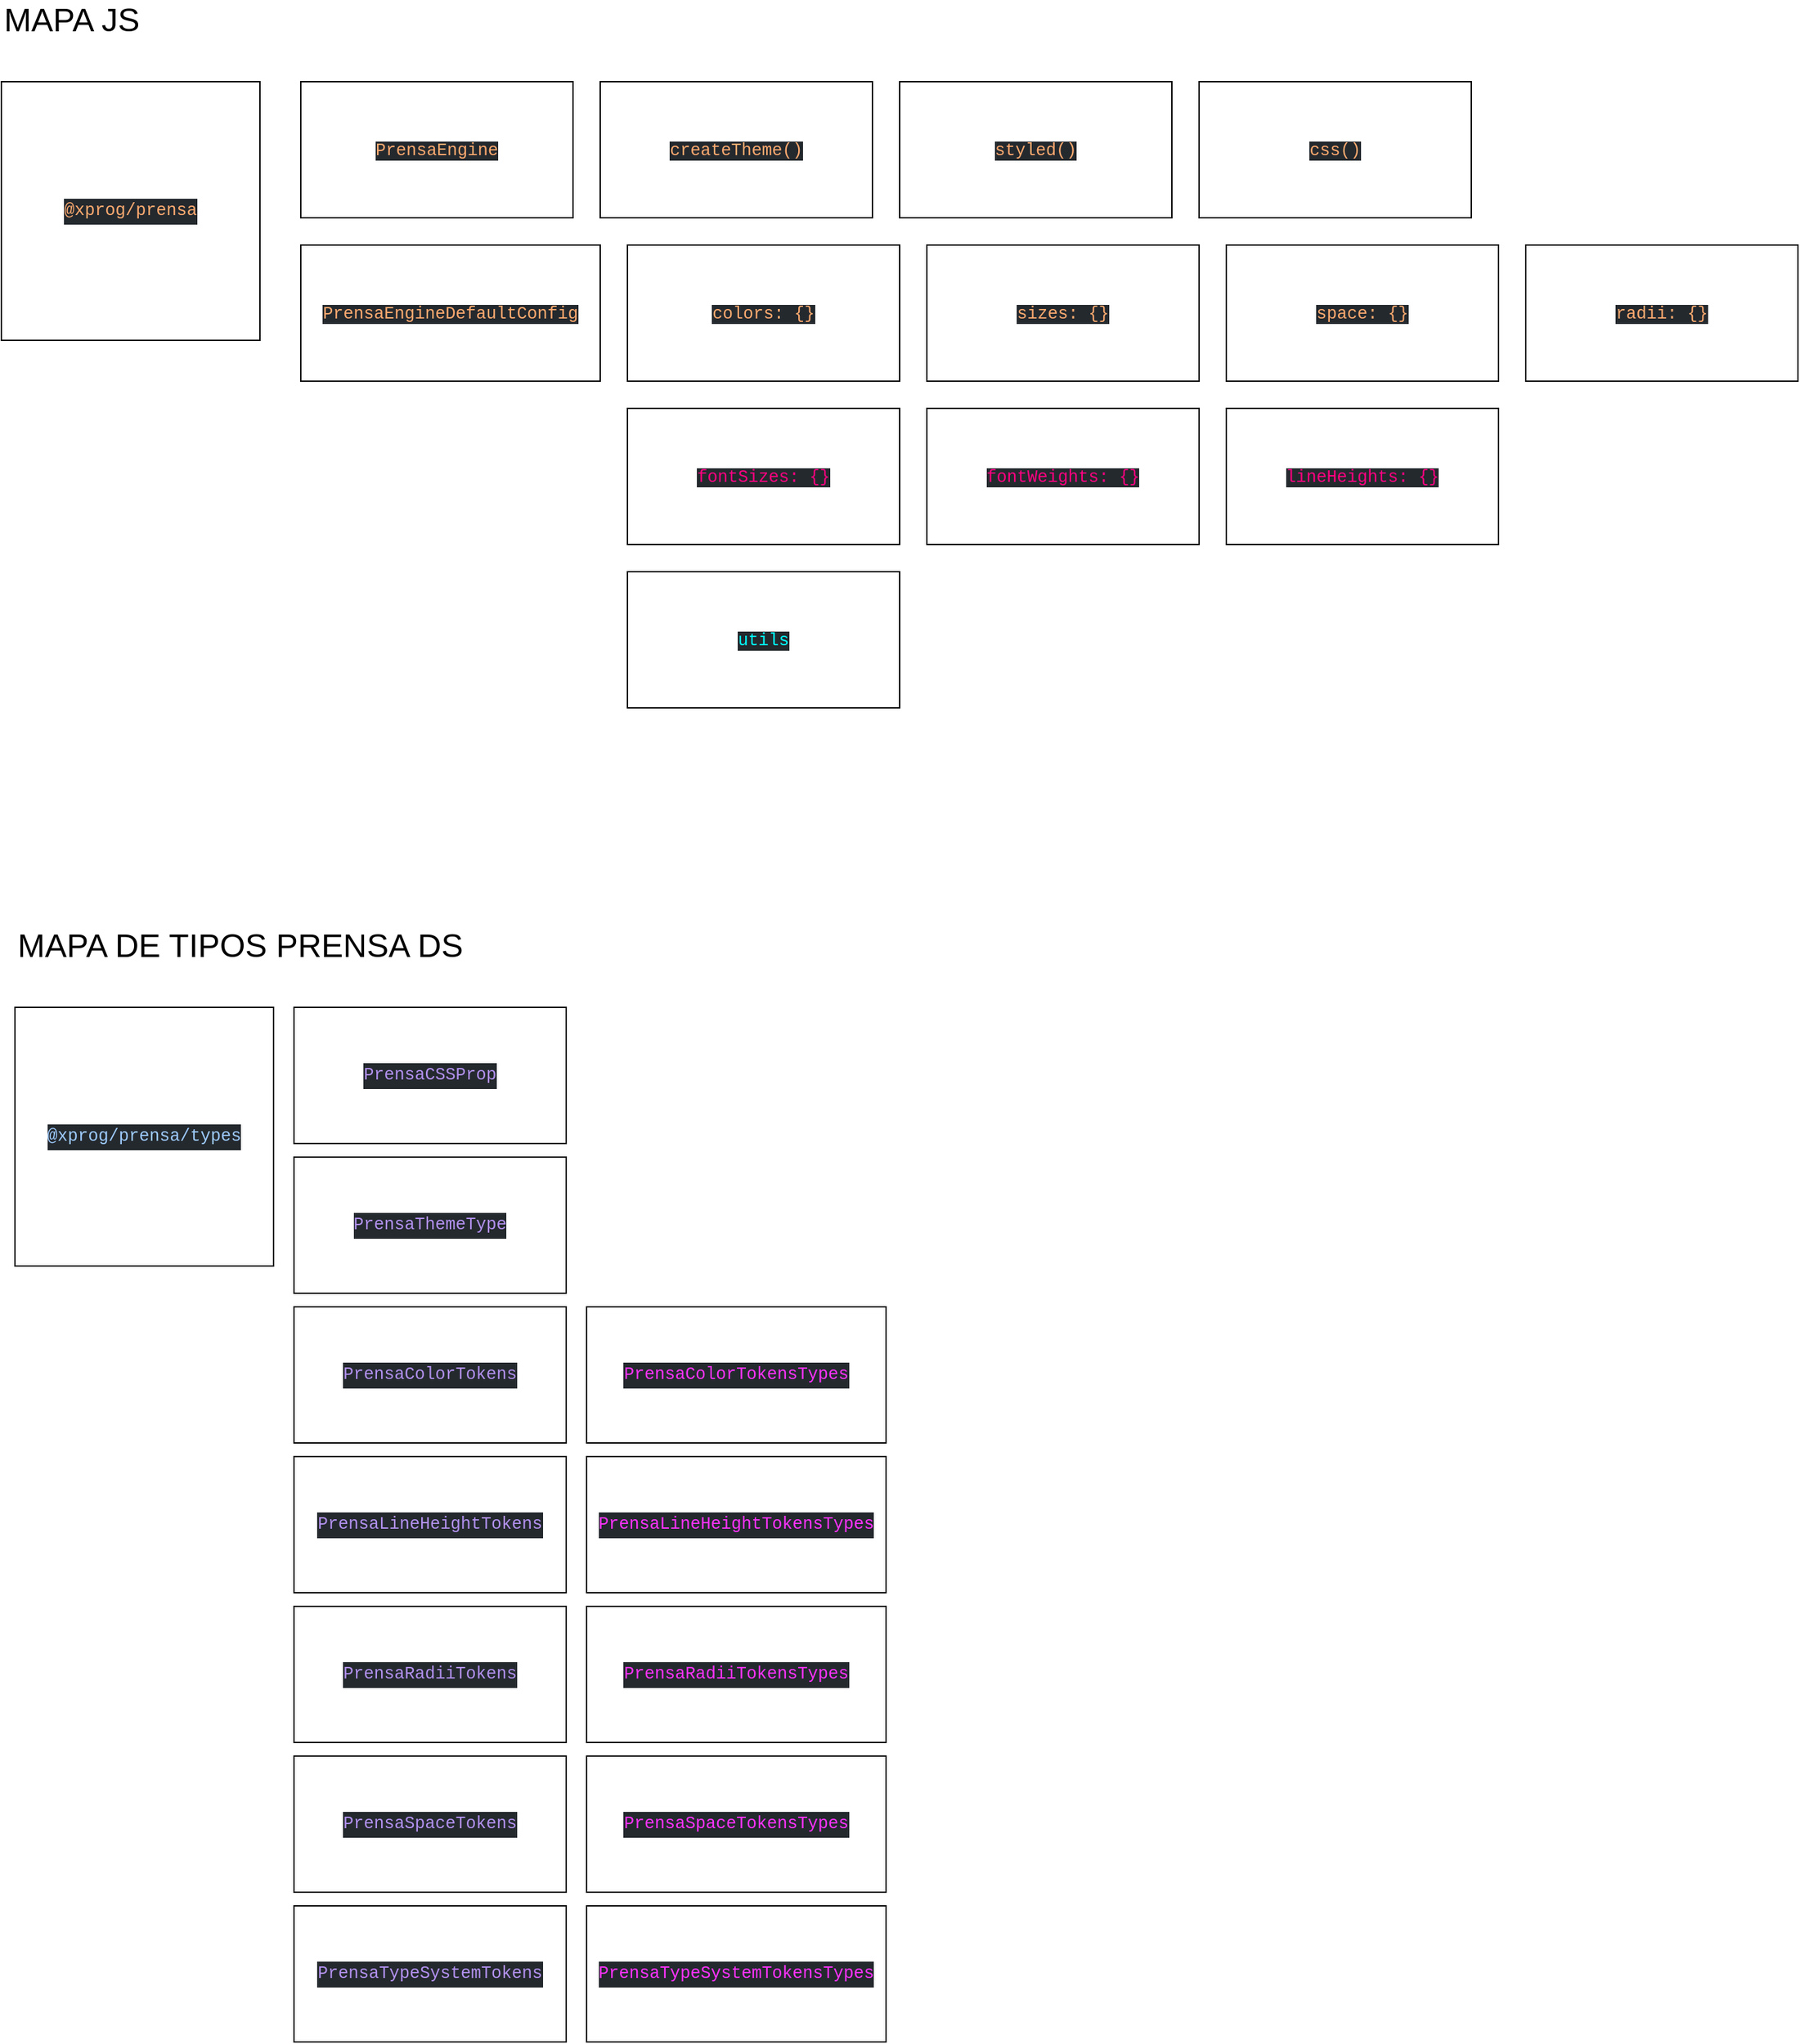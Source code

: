 <mxfile>
    <diagram id="qYrdRx1oPYySJcc4O6-q" name="Page-1">
        <mxGraphModel dx="1271" dy="1099" grid="1" gridSize="10" guides="1" tooltips="1" connect="1" arrows="1" fold="1" page="1" pageScale="1" pageWidth="850" pageHeight="1100" math="0" shadow="0">
            <root>
                <mxCell id="0"/>
                <mxCell id="1" parent="0"/>
                <mxCell id="3" value="&lt;span style=&quot;color: rgb(255 , 171 , 112) ; font-family: &amp;#34;menlo&amp;#34; , &amp;#34;monaco&amp;#34; , &amp;#34;courier new&amp;#34; , monospace ; font-size: 12.5px ; background-color: rgb(36 , 41 , 46)&quot;&gt;PrensaEngine&lt;br&gt;&lt;/span&gt;" style="whiteSpace=wrap;html=1;" parent="1" vertex="1">
                    <mxGeometry x="290" y="100" width="200" height="100" as="geometry"/>
                </mxCell>
                <mxCell id="4" value="&lt;font color=&quot;#ffab70&quot; face=&quot;menlo, monaco, courier new, monospace&quot;&gt;&lt;span style=&quot;font-size: 12.5px ; background-color: rgb(36 , 41 , 46)&quot;&gt;createTheme()&lt;/span&gt;&lt;/font&gt;" style="whiteSpace=wrap;html=1;" parent="1" vertex="1">
                    <mxGeometry x="510" y="100" width="200" height="100" as="geometry"/>
                </mxCell>
                <mxCell id="5" value="&lt;span style=&quot;color: rgb(255 , 171 , 112) ; font-family: &amp;#34;menlo&amp;#34; , &amp;#34;monaco&amp;#34; , &amp;#34;courier new&amp;#34; , monospace ; font-size: 12.5px ; background-color: rgb(36 , 41 , 46)&quot;&gt;css()&lt;/span&gt;" style="whiteSpace=wrap;html=1;" parent="1" vertex="1">
                    <mxGeometry x="950" y="100" width="200" height="100" as="geometry"/>
                </mxCell>
                <mxCell id="6" value="&lt;span style=&quot;color: rgb(255 , 171 , 112) ; font-family: &amp;#34;menlo&amp;#34; , &amp;#34;monaco&amp;#34; , &amp;#34;courier new&amp;#34; , monospace ; font-size: 12.5px ; background-color: rgb(36 , 41 , 46)&quot;&gt;styled()&lt;/span&gt;" style="whiteSpace=wrap;html=1;" parent="1" vertex="1">
                    <mxGeometry x="730" y="100" width="200" height="100" as="geometry"/>
                </mxCell>
                <mxCell id="7" value="&lt;div style=&quot;color: rgb(225 , 228 , 232) ; background-color: rgb(36 , 41 , 46) ; font-family: &amp;#34;menlo&amp;#34; , &amp;#34;monaco&amp;#34; , &amp;#34;courier new&amp;#34; , monospace ; font-size: 12.5px ; line-height: 19px&quot;&gt;&lt;span style=&quot;color: #9ecbff&quot;&gt;@xprog/prensa/types&lt;/span&gt;&lt;/div&gt;" style="whiteSpace=wrap;html=1;aspect=fixed;" parent="1" vertex="1">
                    <mxGeometry x="80" y="780" width="190" height="190" as="geometry"/>
                </mxCell>
                <mxCell id="9" value="&lt;div style=&quot;color: rgb(225 , 228 , 232) ; background-color: rgb(36 , 41 , 46) ; font-family: &amp;#34;menlo&amp;#34; , &amp;#34;monaco&amp;#34; , &amp;#34;courier new&amp;#34; , monospace ; font-size: 12.5px ; line-height: 19px&quot;&gt;&lt;span style=&quot;color: #b392f0&quot;&gt;PrensaCSSProp&lt;/span&gt;&lt;/div&gt;" style="whiteSpace=wrap;html=1;" parent="1" vertex="1">
                    <mxGeometry x="285" y="780" width="200" height="100" as="geometry"/>
                </mxCell>
                <mxCell id="10" value="&lt;div style=&quot;color: rgb(225 , 228 , 232) ; background-color: rgb(36 , 41 , 46) ; font-family: &amp;#34;menlo&amp;#34; , &amp;#34;monaco&amp;#34; , &amp;#34;courier new&amp;#34; , monospace ; font-size: 12.5px ; line-height: 19px&quot;&gt;&lt;span style=&quot;color: #b392f0&quot;&gt;PrensaColorTokens&lt;/span&gt;&lt;/div&gt;" style="whiteSpace=wrap;html=1;" parent="1" vertex="1">
                    <mxGeometry x="285" y="1000" width="200" height="100" as="geometry"/>
                </mxCell>
                <mxCell id="11" value="&lt;div style=&quot;color: rgb(225 , 228 , 232) ; background-color: rgb(36 , 41 , 46) ; font-family: &amp;#34;menlo&amp;#34; , &amp;#34;monaco&amp;#34; , &amp;#34;courier new&amp;#34; , monospace ; font-size: 12.5px ; line-height: 19px&quot;&gt;&lt;span style=&quot;color: #b392f0&quot;&gt;PrensaThemeType&lt;/span&gt;&lt;/div&gt;" style="whiteSpace=wrap;html=1;" parent="1" vertex="1">
                    <mxGeometry x="285" y="890" width="200" height="100" as="geometry"/>
                </mxCell>
                <mxCell id="12" value="&lt;div style=&quot;color: rgb(225 , 228 , 232) ; background-color: rgb(36 , 41 , 46) ; font-family: &amp;#34;menlo&amp;#34; , &amp;#34;monaco&amp;#34; , &amp;#34;courier new&amp;#34; , monospace ; font-size: 12.5px ; line-height: 19px&quot;&gt;&lt;div style=&quot;font-family: &amp;#34;menlo&amp;#34; , &amp;#34;monaco&amp;#34; , &amp;#34;courier new&amp;#34; , monospace ; line-height: 19px&quot;&gt;&lt;span style=&quot;color: #b392f0&quot;&gt;PrensaLineHeightTokens&lt;/span&gt;&lt;/div&gt;&lt;/div&gt;" style="whiteSpace=wrap;html=1;" parent="1" vertex="1">
                    <mxGeometry x="285" y="1110" width="200" height="100" as="geometry"/>
                </mxCell>
                <mxCell id="13" value="&lt;div style=&quot;color: rgb(225 , 228 , 232) ; background-color: rgb(36 , 41 , 46) ; font-family: &amp;#34;menlo&amp;#34; , &amp;#34;monaco&amp;#34; , &amp;#34;courier new&amp;#34; , monospace ; font-size: 12.5px ; line-height: 19px&quot;&gt;&lt;div style=&quot;font-family: &amp;#34;menlo&amp;#34; , &amp;#34;monaco&amp;#34; , &amp;#34;courier new&amp;#34; , monospace ; line-height: 19px&quot;&gt;&lt;span style=&quot;color: #b392f0&quot;&gt;PrensaSpaceTokens&lt;/span&gt;&lt;/div&gt;&lt;/div&gt;" style="whiteSpace=wrap;html=1;" parent="1" vertex="1">
                    <mxGeometry x="285" y="1330" width="200" height="100" as="geometry"/>
                </mxCell>
                <mxCell id="14" value="&lt;div style=&quot;color: rgb(225 , 228 , 232) ; background-color: rgb(36 , 41 , 46) ; font-family: &amp;#34;menlo&amp;#34; , &amp;#34;monaco&amp;#34; , &amp;#34;courier new&amp;#34; , monospace ; font-size: 12.5px ; line-height: 19px&quot;&gt;&lt;div style=&quot;font-family: &amp;#34;menlo&amp;#34; , &amp;#34;monaco&amp;#34; , &amp;#34;courier new&amp;#34; , monospace ; line-height: 19px&quot;&gt;&lt;span style=&quot;color: #b392f0&quot;&gt;PrensaTypeSystemTokens&lt;/span&gt;&lt;/div&gt;&lt;/div&gt;" style="whiteSpace=wrap;html=1;" parent="1" vertex="1">
                    <mxGeometry x="285" y="1440" width="200" height="100" as="geometry"/>
                </mxCell>
                <mxCell id="15" value="&lt;div style=&quot;color: rgb(225 , 228 , 232) ; background-color: rgb(36 , 41 , 46) ; font-family: &amp;#34;menlo&amp;#34; , &amp;#34;monaco&amp;#34; , &amp;#34;courier new&amp;#34; , monospace ; font-size: 12.5px ; line-height: 19px&quot;&gt;&lt;div style=&quot;font-family: &amp;#34;menlo&amp;#34; , &amp;#34;monaco&amp;#34; , &amp;#34;courier new&amp;#34; , monospace ; line-height: 19px&quot;&gt;&lt;span style=&quot;color: #b392f0&quot;&gt;PrensaRadiiTokens&lt;/span&gt;&lt;/div&gt;&lt;/div&gt;" style="whiteSpace=wrap;html=1;" parent="1" vertex="1">
                    <mxGeometry x="285" y="1220" width="200" height="100" as="geometry"/>
                </mxCell>
                <mxCell id="16" value="MAPA DE TIPOS PRENSA DS" style="text;html=1;strokeColor=none;fillColor=none;align=left;verticalAlign=middle;whiteSpace=wrap;rounded=0;horizontal=1;fontSize=24;" parent="1" vertex="1">
                    <mxGeometry x="80" y="720" width="390" height="30" as="geometry"/>
                </mxCell>
                <mxCell id="17" value="&lt;div style=&quot;color: rgb(225 , 228 , 232) ; background-color: rgb(36 , 41 , 46) ; font-family: &amp;#34;menlo&amp;#34; , &amp;#34;monaco&amp;#34; , &amp;#34;courier new&amp;#34; , monospace ; font-size: 12.5px ; line-height: 19px&quot;&gt;&lt;div style=&quot;font-family: &amp;#34;menlo&amp;#34; , &amp;#34;monaco&amp;#34; , &amp;#34;courier new&amp;#34; , monospace ; line-height: 19px&quot;&gt;&lt;span style=&quot;color: #ffab70&quot;&gt;@xprog/prensa&lt;/span&gt;&lt;/div&gt;&lt;/div&gt;" style="whiteSpace=wrap;html=1;aspect=fixed;" parent="1" vertex="1">
                    <mxGeometry x="70" y="100" width="190" height="190" as="geometry"/>
                </mxCell>
                <mxCell id="18" value="MAPA JS" style="text;html=1;strokeColor=none;fillColor=none;align=left;verticalAlign=middle;whiteSpace=wrap;rounded=0;horizontal=1;fontSize=24;" parent="1" vertex="1">
                    <mxGeometry x="70" y="40" width="390" height="30" as="geometry"/>
                </mxCell>
                <mxCell id="19" value="&lt;span style=&quot;color: rgb(255 , 171 , 112) ; font-family: &amp;#34;menlo&amp;#34; , &amp;#34;monaco&amp;#34; , &amp;#34;courier new&amp;#34; , monospace ; font-size: 12.5px ; background-color: rgb(36 , 41 , 46)&quot;&gt;PrensaEngineDefaultConfig&lt;br&gt;&lt;/span&gt;" style="whiteSpace=wrap;html=1;" parent="1" vertex="1">
                    <mxGeometry x="290" y="220" width="220" height="100" as="geometry"/>
                </mxCell>
                <mxCell id="20" value="&lt;font color=&quot;#ffab70&quot; face=&quot;menlo, monaco, courier new, monospace&quot;&gt;&lt;span style=&quot;font-size: 12.5px ; background-color: rgb(36 , 41 , 46)&quot;&gt;colors: {}&lt;/span&gt;&lt;/font&gt;" style="whiteSpace=wrap;html=1;" parent="1" vertex="1">
                    <mxGeometry x="530" y="220" width="200" height="100" as="geometry"/>
                </mxCell>
                <mxCell id="21" value="&lt;span style=&quot;color: rgb(255 , 171 , 112) ; font-family: &amp;#34;menlo&amp;#34; , &amp;#34;monaco&amp;#34; , &amp;#34;courier new&amp;#34; , monospace ; font-size: 12.5px ; background-color: rgb(36 , 41 , 46)&quot;&gt;space: {}&lt;/span&gt;" style="whiteSpace=wrap;html=1;" parent="1" vertex="1">
                    <mxGeometry x="970" y="220" width="200" height="100" as="geometry"/>
                </mxCell>
                <mxCell id="22" value="&lt;span style=&quot;color: rgb(255 , 171 , 112) ; font-family: &amp;#34;menlo&amp;#34; , &amp;#34;monaco&amp;#34; , &amp;#34;courier new&amp;#34; , monospace ; font-size: 12.5px ; background-color: rgb(36 , 41 , 46)&quot;&gt;sizes: {}&lt;/span&gt;" style="whiteSpace=wrap;html=1;" parent="1" vertex="1">
                    <mxGeometry x="750" y="220" width="200" height="100" as="geometry"/>
                </mxCell>
                <mxCell id="23" value="&lt;span style=&quot;color: rgb(255 , 171 , 112) ; font-family: &amp;#34;menlo&amp;#34; , &amp;#34;monaco&amp;#34; , &amp;#34;courier new&amp;#34; , monospace ; font-size: 12.5px ; background-color: rgb(36 , 41 , 46)&quot;&gt;radii: {}&lt;/span&gt;" style="whiteSpace=wrap;html=1;" parent="1" vertex="1">
                    <mxGeometry x="1190" y="220" width="200" height="100" as="geometry"/>
                </mxCell>
                <mxCell id="24" value="&lt;span style=&quot;font-family: &amp;#34;menlo&amp;#34; , &amp;#34;monaco&amp;#34; , &amp;#34;courier new&amp;#34; , monospace ; font-size: 12.5px ; background-color: rgb(36 , 41 , 46)&quot;&gt;&lt;font color=&quot;#ff0080&quot;&gt;fontSizes: {}&lt;/font&gt;&lt;/span&gt;" style="whiteSpace=wrap;html=1;" parent="1" vertex="1">
                    <mxGeometry x="530" y="340" width="200" height="100" as="geometry"/>
                </mxCell>
                <mxCell id="25" value="&lt;span style=&quot;font-family: &amp;#34;menlo&amp;#34; , &amp;#34;monaco&amp;#34; , &amp;#34;courier new&amp;#34; , monospace ; font-size: 12.5px ; background-color: rgb(36 , 41 , 46)&quot;&gt;&lt;font color=&quot;#ff0080&quot;&gt;fontWeights: {}&lt;/font&gt;&lt;/span&gt;" style="whiteSpace=wrap;html=1;" parent="1" vertex="1">
                    <mxGeometry x="750" y="340" width="200" height="100" as="geometry"/>
                </mxCell>
                <mxCell id="26" value="&lt;span style=&quot;font-family: &amp;#34;menlo&amp;#34; , &amp;#34;monaco&amp;#34; , &amp;#34;courier new&amp;#34; , monospace ; font-size: 12.5px ; background-color: rgb(36 , 41 , 46)&quot;&gt;&lt;font color=&quot;#ff0080&quot;&gt;lineHeights: {}&lt;/font&gt;&lt;/span&gt;" style="whiteSpace=wrap;html=1;" parent="1" vertex="1">
                    <mxGeometry x="970" y="340" width="200" height="100" as="geometry"/>
                </mxCell>
                <mxCell id="27" value="&lt;span style=&quot;font-family: &amp;#34;menlo&amp;#34; , &amp;#34;monaco&amp;#34; , &amp;#34;courier new&amp;#34; , monospace ; font-size: 12.5px ; background-color: rgb(36 , 41 , 46)&quot;&gt;&lt;font color=&quot;#00ffff&quot;&gt;utils&lt;/font&gt;&lt;/span&gt;" style="whiteSpace=wrap;html=1;" parent="1" vertex="1">
                    <mxGeometry x="530" y="460" width="200" height="100" as="geometry"/>
                </mxCell>
                <mxCell id="32" value="&lt;div style=&quot;background-color: rgb(36 , 41 , 46) ; font-family: &amp;#34;menlo&amp;#34; , &amp;#34;monaco&amp;#34; , &amp;#34;courier new&amp;#34; , monospace ; font-size: 12.5px ; line-height: 19px&quot;&gt;&lt;font color=&quot;#ff33ff&quot;&gt;PrensaColorTokensTypes&lt;/font&gt;&lt;/div&gt;" style="whiteSpace=wrap;html=1;" parent="1" vertex="1">
                    <mxGeometry x="500" y="1000" width="220" height="100" as="geometry"/>
                </mxCell>
                <mxCell id="33" value="&lt;div style=&quot;background-color: rgb(36 , 41 , 46) ; font-family: &amp;#34;menlo&amp;#34; , &amp;#34;monaco&amp;#34; , &amp;#34;courier new&amp;#34; , monospace ; font-size: 12.5px ; line-height: 19px&quot;&gt;&lt;div style=&quot;font-family: &amp;#34;menlo&amp;#34; , &amp;#34;monaco&amp;#34; , &amp;#34;courier new&amp;#34; , monospace ; line-height: 19px&quot;&gt;&lt;font color=&quot;#ff33ff&quot;&gt;PrensaLineHeightTokensTypes&lt;/font&gt;&lt;/div&gt;&lt;/div&gt;" style="whiteSpace=wrap;html=1;" parent="1" vertex="1">
                    <mxGeometry x="500" y="1110" width="220" height="100" as="geometry"/>
                </mxCell>
                <mxCell id="34" value="&lt;div style=&quot;background-color: rgb(36 , 41 , 46) ; font-family: &amp;#34;menlo&amp;#34; , &amp;#34;monaco&amp;#34; , &amp;#34;courier new&amp;#34; , monospace ; font-size: 12.5px ; line-height: 19px&quot;&gt;&lt;div style=&quot;font-family: &amp;#34;menlo&amp;#34; , &amp;#34;monaco&amp;#34; , &amp;#34;courier new&amp;#34; , monospace ; line-height: 19px&quot;&gt;&lt;font color=&quot;#ff33ff&quot;&gt;PrensaSpaceTokensTypes&lt;/font&gt;&lt;/div&gt;&lt;/div&gt;" style="whiteSpace=wrap;html=1;" parent="1" vertex="1">
                    <mxGeometry x="500" y="1330" width="220" height="100" as="geometry"/>
                </mxCell>
                <mxCell id="35" value="&lt;div style=&quot;background-color: rgb(36 , 41 , 46) ; font-family: &amp;#34;menlo&amp;#34; , &amp;#34;monaco&amp;#34; , &amp;#34;courier new&amp;#34; , monospace ; font-size: 12.5px ; line-height: 19px&quot;&gt;&lt;div style=&quot;font-family: &amp;#34;menlo&amp;#34; , &amp;#34;monaco&amp;#34; , &amp;#34;courier new&amp;#34; , monospace ; line-height: 19px&quot;&gt;&lt;font color=&quot;#ff33ff&quot;&gt;PrensaTypeSystemTokensTypes&lt;/font&gt;&lt;/div&gt;&lt;/div&gt;" style="whiteSpace=wrap;html=1;" parent="1" vertex="1">
                    <mxGeometry x="500" y="1440" width="220" height="100" as="geometry"/>
                </mxCell>
                <mxCell id="36" value="&lt;div style=&quot;background-color: rgb(36 , 41 , 46) ; font-family: &amp;#34;menlo&amp;#34; , &amp;#34;monaco&amp;#34; , &amp;#34;courier new&amp;#34; , monospace ; font-size: 12.5px ; line-height: 19px&quot;&gt;&lt;div style=&quot;font-family: &amp;#34;menlo&amp;#34; , &amp;#34;monaco&amp;#34; , &amp;#34;courier new&amp;#34; , monospace ; line-height: 19px&quot;&gt;&lt;font color=&quot;#ff33ff&quot;&gt;PrensaRadiiTokensTypes&lt;/font&gt;&lt;/div&gt;&lt;/div&gt;" style="whiteSpace=wrap;html=1;" parent="1" vertex="1">
                    <mxGeometry x="500" y="1220" width="220" height="100" as="geometry"/>
                </mxCell>
            </root>
        </mxGraphModel>
    </diagram>
</mxfile>